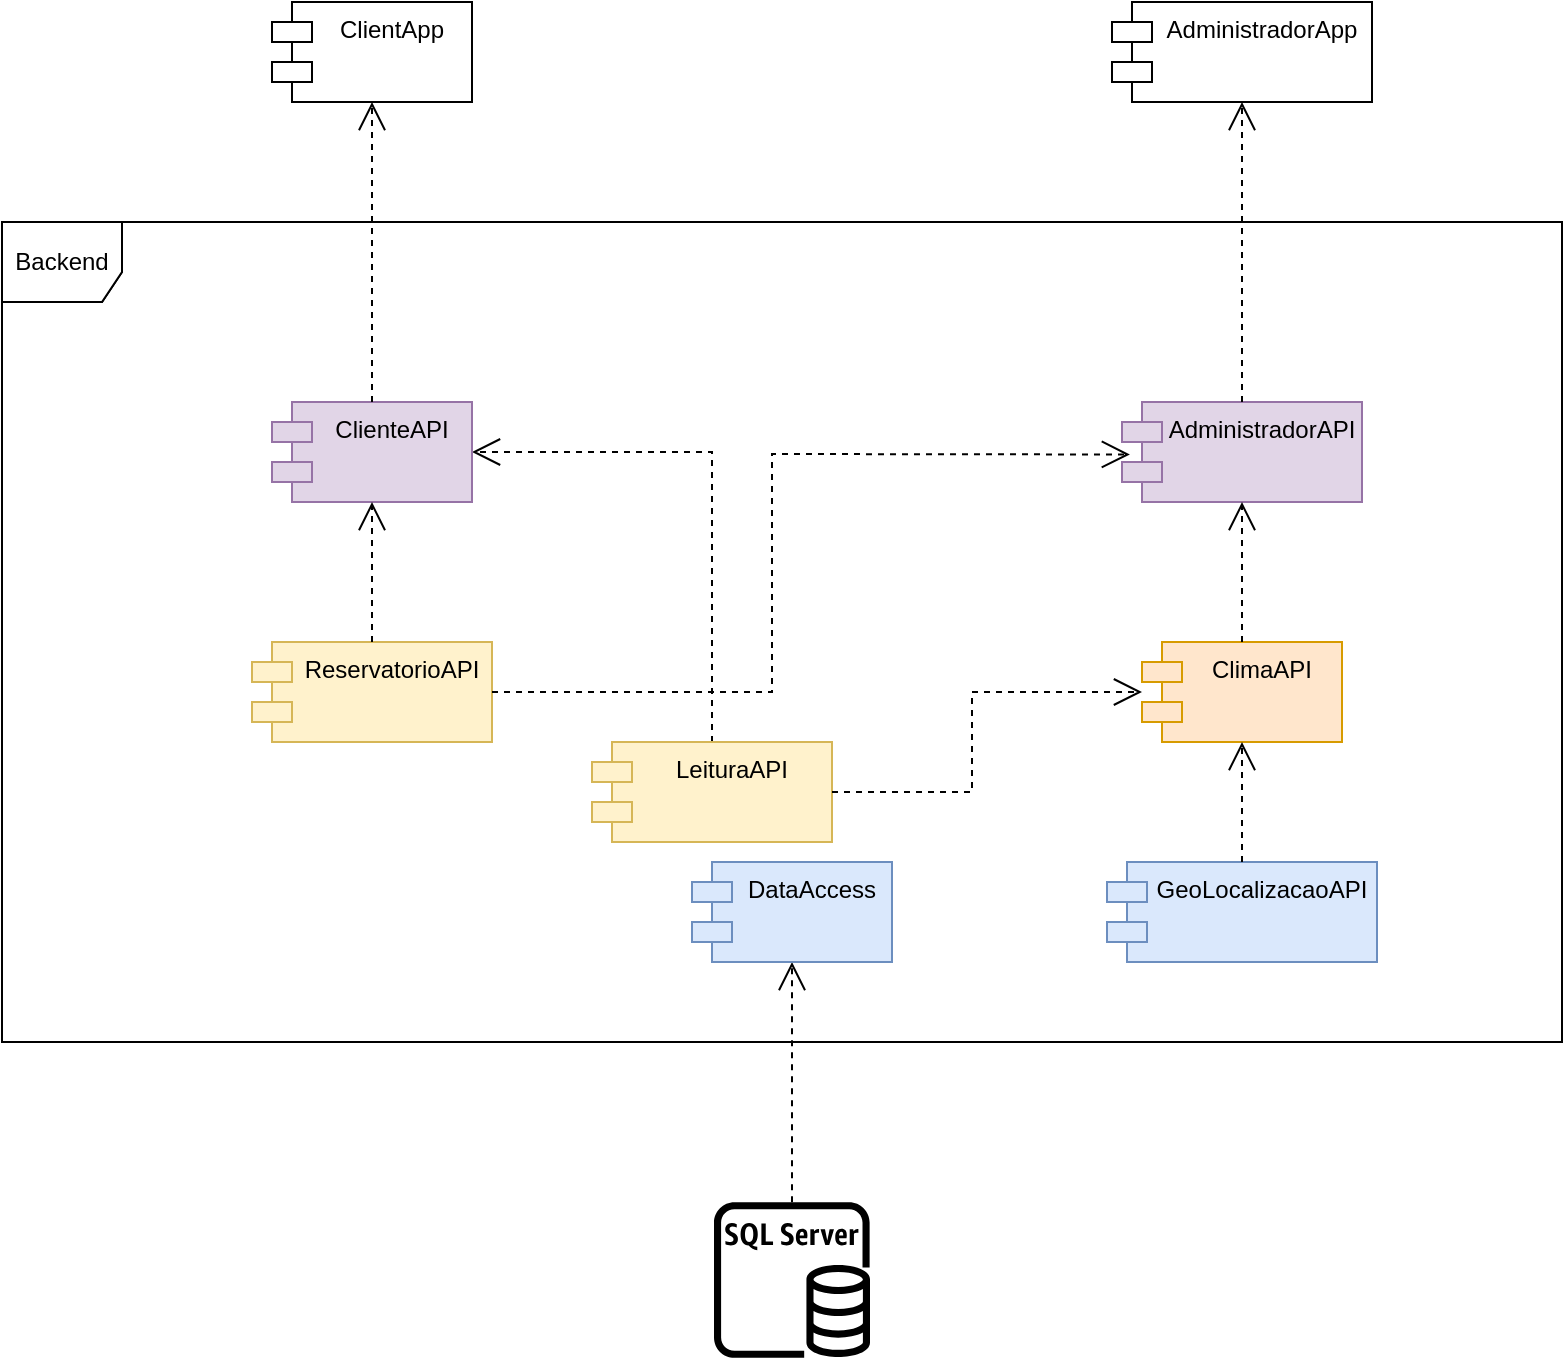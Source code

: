 <mxfile version="17.4.6" type="github">
  <diagram id="C5RBs43oDa-KdzZeNtuy" name="Page-1">
    <mxGraphModel dx="1835" dy="531" grid="1" gridSize="10" guides="1" tooltips="1" connect="1" arrows="1" fold="1" page="1" pageScale="1" pageWidth="827" pageHeight="1169" math="0" shadow="0">
      <root>
        <mxCell id="WIyWlLk6GJQsqaUBKTNV-0" />
        <mxCell id="WIyWlLk6GJQsqaUBKTNV-1" parent="WIyWlLk6GJQsqaUBKTNV-0" />
        <mxCell id="hZn3tJ6vw7ngV-sRrfr--31" value="Backend" style="shape=umlFrame;whiteSpace=wrap;html=1;width=60;height=40;" vertex="1" parent="WIyWlLk6GJQsqaUBKTNV-1">
          <mxGeometry x="-105" y="280" width="780" height="410" as="geometry" />
        </mxCell>
        <mxCell id="hZn3tJ6vw7ngV-sRrfr--11" value="Backend" style="shape=umlFrame;whiteSpace=wrap;html=1;width=60;height=40;" vertex="1" parent="WIyWlLk6GJQsqaUBKTNV-1">
          <mxGeometry x="-105" y="280" width="780" height="410" as="geometry" />
        </mxCell>
        <mxCell id="hZn3tJ6vw7ngV-sRrfr--51" value="" style="endArrow=open;endSize=12;dashed=1;html=1;rounded=0;entryX=1;entryY=0.5;entryDx=0;entryDy=0;" edge="1" parent="WIyWlLk6GJQsqaUBKTNV-1" source="hZn3tJ6vw7ngV-sRrfr--50" target="hZn3tJ6vw7ngV-sRrfr--5">
          <mxGeometry width="160" relative="1" as="geometry">
            <mxPoint x="150" y="525" as="sourcePoint" />
            <mxPoint x="140" y="390" as="targetPoint" />
            <Array as="points">
              <mxPoint x="250" y="520" />
              <mxPoint x="250" y="395" />
            </Array>
          </mxGeometry>
        </mxCell>
        <mxCell id="hZn3tJ6vw7ngV-sRrfr--47" value="" style="endArrow=open;endSize=12;dashed=1;html=1;rounded=0;" edge="1" parent="WIyWlLk6GJQsqaUBKTNV-1" source="hZn3tJ6vw7ngV-sRrfr--44" target="hZn3tJ6vw7ngV-sRrfr--13">
          <mxGeometry width="160" relative="1" as="geometry">
            <mxPoint x="270" y="498" as="sourcePoint" />
            <mxPoint x="370" y="640" as="targetPoint" />
          </mxGeometry>
        </mxCell>
        <mxCell id="hZn3tJ6vw7ngV-sRrfr--1" value="ClientApp" style="shape=module;align=left;spacingLeft=20;align=center;verticalAlign=top;" vertex="1" parent="WIyWlLk6GJQsqaUBKTNV-1">
          <mxGeometry x="30" y="170" width="100" height="50" as="geometry" />
        </mxCell>
        <mxCell id="hZn3tJ6vw7ngV-sRrfr--2" value="AdministradorApp" style="shape=module;align=left;spacingLeft=20;align=center;verticalAlign=top;" vertex="1" parent="WIyWlLk6GJQsqaUBKTNV-1">
          <mxGeometry x="450" y="170" width="130" height="50" as="geometry" />
        </mxCell>
        <mxCell id="hZn3tJ6vw7ngV-sRrfr--5" value="ClienteAPI" style="shape=module;align=left;spacingLeft=20;align=center;verticalAlign=top;fillColor=#e1d5e7;strokeColor=#9673a6;" vertex="1" parent="WIyWlLk6GJQsqaUBKTNV-1">
          <mxGeometry x="30" y="370" width="100" height="50" as="geometry" />
        </mxCell>
        <mxCell id="hZn3tJ6vw7ngV-sRrfr--12" value="ReservatorioAPI" style="shape=module;align=left;spacingLeft=20;align=center;verticalAlign=top;fillColor=#fff2cc;strokeColor=#d6b656;" vertex="1" parent="WIyWlLk6GJQsqaUBKTNV-1">
          <mxGeometry x="20" y="490" width="120" height="50" as="geometry" />
        </mxCell>
        <mxCell id="hZn3tJ6vw7ngV-sRrfr--13" value="DataAccess" style="shape=module;align=left;spacingLeft=20;align=center;verticalAlign=top;fillColor=#dae8fc;strokeColor=#6c8ebf;" vertex="1" parent="WIyWlLk6GJQsqaUBKTNV-1">
          <mxGeometry x="240" y="600" width="100" height="50" as="geometry" />
        </mxCell>
        <mxCell id="hZn3tJ6vw7ngV-sRrfr--18" value="AdministradorAPI" style="shape=module;align=left;spacingLeft=20;align=center;verticalAlign=top;fillColor=#e1d5e7;strokeColor=#9673a6;" vertex="1" parent="WIyWlLk6GJQsqaUBKTNV-1">
          <mxGeometry x="455" y="370" width="120" height="50" as="geometry" />
        </mxCell>
        <mxCell id="hZn3tJ6vw7ngV-sRrfr--21" value="ClimaAPI" style="shape=module;align=left;spacingLeft=20;align=center;verticalAlign=top;fillColor=#ffe6cc;strokeColor=#d79b00;" vertex="1" parent="WIyWlLk6GJQsqaUBKTNV-1">
          <mxGeometry x="465" y="490" width="100" height="50" as="geometry" />
        </mxCell>
        <mxCell id="hZn3tJ6vw7ngV-sRrfr--22" value="GeoLocalizacaoAPI" style="shape=module;align=left;spacingLeft=20;align=center;verticalAlign=top;fillColor=#dae8fc;strokeColor=#6c8ebf;" vertex="1" parent="WIyWlLk6GJQsqaUBKTNV-1">
          <mxGeometry x="447.5" y="600" width="135" height="50" as="geometry" />
        </mxCell>
        <mxCell id="hZn3tJ6vw7ngV-sRrfr--30" value="" style="endArrow=open;endSize=12;dashed=1;html=1;rounded=0;" edge="1" parent="WIyWlLk6GJQsqaUBKTNV-1" source="hZn3tJ6vw7ngV-sRrfr--5" target="hZn3tJ6vw7ngV-sRrfr--1">
          <mxGeometry width="160" relative="1" as="geometry">
            <mxPoint x="60" y="330" as="sourcePoint" />
            <mxPoint x="220" y="330" as="targetPoint" />
          </mxGeometry>
        </mxCell>
        <mxCell id="hZn3tJ6vw7ngV-sRrfr--36" value="" style="endArrow=open;endSize=12;dashed=1;html=1;rounded=0;" edge="1" parent="WIyWlLk6GJQsqaUBKTNV-1" source="hZn3tJ6vw7ngV-sRrfr--18" target="hZn3tJ6vw7ngV-sRrfr--2">
          <mxGeometry width="160" relative="1" as="geometry">
            <mxPoint x="135" y="400" as="sourcePoint" />
            <mxPoint x="165" y="250" as="targetPoint" />
          </mxGeometry>
        </mxCell>
        <mxCell id="hZn3tJ6vw7ngV-sRrfr--37" value="" style="endArrow=open;endSize=12;dashed=1;html=1;rounded=0;" edge="1" parent="WIyWlLk6GJQsqaUBKTNV-1" source="hZn3tJ6vw7ngV-sRrfr--12" target="hZn3tJ6vw7ngV-sRrfr--5">
          <mxGeometry width="160" relative="1" as="geometry">
            <mxPoint x="145" y="410" as="sourcePoint" />
            <mxPoint x="175" y="260" as="targetPoint" />
          </mxGeometry>
        </mxCell>
        <mxCell id="hZn3tJ6vw7ngV-sRrfr--40" value="" style="endArrow=open;endSize=12;dashed=1;html=1;rounded=0;entryX=0.033;entryY=0.525;entryDx=0;entryDy=0;entryPerimeter=0;" edge="1" parent="WIyWlLk6GJQsqaUBKTNV-1" source="hZn3tJ6vw7ngV-sRrfr--12" target="hZn3tJ6vw7ngV-sRrfr--18">
          <mxGeometry width="160" relative="1" as="geometry">
            <mxPoint x="175" y="440" as="sourcePoint" />
            <mxPoint x="205" y="290" as="targetPoint" />
            <Array as="points">
              <mxPoint x="280" y="515" />
              <mxPoint x="280" y="396" />
            </Array>
          </mxGeometry>
        </mxCell>
        <mxCell id="hZn3tJ6vw7ngV-sRrfr--42" value="" style="endArrow=open;endSize=12;dashed=1;html=1;rounded=0;" edge="1" parent="WIyWlLk6GJQsqaUBKTNV-1" source="hZn3tJ6vw7ngV-sRrfr--21" target="hZn3tJ6vw7ngV-sRrfr--18">
          <mxGeometry width="160" relative="1" as="geometry">
            <mxPoint x="185" y="450" as="sourcePoint" />
            <mxPoint x="215" y="300" as="targetPoint" />
          </mxGeometry>
        </mxCell>
        <mxCell id="hZn3tJ6vw7ngV-sRrfr--44" value="" style="sketch=0;outlineConnect=0;fontColor=#232F3E;gradientColor=none;fillColor=#000000;strokeColor=none;dashed=0;verticalLabelPosition=bottom;verticalAlign=top;align=center;html=1;fontSize=12;fontStyle=0;aspect=fixed;pointerEvents=1;shape=mxgraph.aws4.rds_sql_server_instance;" vertex="1" parent="WIyWlLk6GJQsqaUBKTNV-1">
          <mxGeometry x="251" y="770" width="78" height="78" as="geometry" />
        </mxCell>
        <mxCell id="hZn3tJ6vw7ngV-sRrfr--49" value="" style="endArrow=open;endSize=12;dashed=1;html=1;rounded=0;" edge="1" parent="WIyWlLk6GJQsqaUBKTNV-1" source="hZn3tJ6vw7ngV-sRrfr--22" target="hZn3tJ6vw7ngV-sRrfr--21">
          <mxGeometry width="160" relative="1" as="geometry">
            <mxPoint x="525" y="380" as="sourcePoint" />
            <mxPoint x="525" y="230" as="targetPoint" />
          </mxGeometry>
        </mxCell>
        <mxCell id="hZn3tJ6vw7ngV-sRrfr--50" value="LeituraAPI" style="shape=module;align=left;spacingLeft=20;align=center;verticalAlign=top;fillColor=#fff2cc;strokeColor=#d6b656;" vertex="1" parent="WIyWlLk6GJQsqaUBKTNV-1">
          <mxGeometry x="190" y="540" width="120" height="50" as="geometry" />
        </mxCell>
        <mxCell id="hZn3tJ6vw7ngV-sRrfr--52" value="" style="endArrow=open;endSize=12;dashed=1;html=1;rounded=0;" edge="1" parent="WIyWlLk6GJQsqaUBKTNV-1" source="hZn3tJ6vw7ngV-sRrfr--50" target="hZn3tJ6vw7ngV-sRrfr--21">
          <mxGeometry width="160" relative="1" as="geometry">
            <mxPoint x="525" y="380.0" as="sourcePoint" />
            <mxPoint x="525" y="230" as="targetPoint" />
            <Array as="points">
              <mxPoint x="380" y="565" />
              <mxPoint x="380" y="515" />
            </Array>
          </mxGeometry>
        </mxCell>
      </root>
    </mxGraphModel>
  </diagram>
</mxfile>
